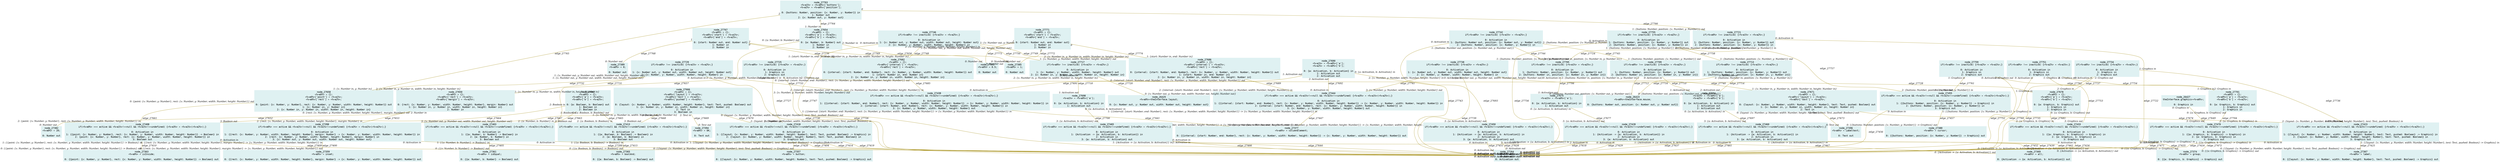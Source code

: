 digraph g{node_26423 [shape="box", style="filled", color="#dff1f2", fontname="Courier", label="node_26423
<%=a0%>=theInterface.mouse;

0: {buttons: Number out, position: {x: Number out, y: Number out}}" ]
node_26425 [shape="box", style="filled", color="#dff1f2", fontname="Courier", label="node_26425
<%=a0%>=theInterface.layout;

0: {x: Number out, y: Number out, width: Number out, height: Number out}" ]
node_26427 [shape="box", style="filled", color="#dff1f2", fontname="Courier", label="node_26427
theInterface.graphics=<%=a0%>;

0: Graphics in" ]
node_27264 [shape="box", style="filled", color="#dff1f2", fontname="Courier", label="node_27264
<%=a0%> = active;

0: Activation out" ]
node_27357 [shape="box", style="filled", color="#dff1f2", fontname="Courier", label="node_27357
<%=a0%> = button;

0: {{layout: {x: Number, y: Number, width: Number, height: Number}, text: Text, pushed: Boolean} -> Graphics} out" ]
node_27359 [shape="box", style="filled", color="#dff1f2", fontname="Courier", label="node_27359
<%=a0%> = inset;

0: {{rect: {x: Number, y: Number, width: Number, height: Number}, margin: Number} -> {x: Number, y: Number, width: Number, height: Number}} out" ]
node_27361 [shape="box", style="filled", color="#dff1f2", fontname="Courier", label="node_27361
<%=a0%> = isEqual;

0: {{a: Number, b: Number} -> Boolean} out" ]
node_27363 [shape="box", style="filled", color="#dff1f2", fontname="Courier", label="node_27363
<%=a0%> = isInside;

0: {{point: {x: Number, y: Number}, rect: {x: Number, y: Number, width: Number, height: Number}} -> Boolean} out" ]
node_27365 [shape="box", style="filled", color="#dff1f2", fontname="Courier", label="node_27365
<%=a0%> = boolAnd;

0: {{a: Boolean, b: Boolean} -> Boolean} out" ]
node_27367 [shape="box", style="filled", color="#dff1f2", fontname="Courier", label="node_27367
<%=a0%> = label;

0: {{layout: {x: Number, y: Number, width: Number, height: Number}, text: Text, pushed: Boolean} -> Graphics} out" ]
node_27369 [shape="box", style="filled", color="#dff1f2", fontname="Courier", label="node_27369
<%=a0%> = all;

0: {Activation -> {a: Activation, b: Activation}} out" ]
node_27374 [shape="box", style="filled", color="#dff1f2", fontname="Courier", label="node_27374
<%=a0%> = group;

0: {{a: Graphics, b: Graphics} -> Graphics} out" ]
node_27377 [shape="box", style="filled", color="#dff1f2", fontname="Courier", label="node_27377
<%=a0%> = columnElement;

0: {{interval: {start: Number, end: Number}, rect: {x: Number, y: Number, width: Number, height: Number}} -> {x: Number, y: Number, width: Number, height: Number}} out" ]
node_27380 [shape="box", style="filled", color="#dff1f2", fontname="Courier", label="node_27380
<%=a0%> = cursor;

0: {{buttons: Number, position: {x: Number, y: Number}} -> Graphics} out" ]
node_27382 [shape="box", style="filled", color="#dff1f2", fontname="Courier", label="node_27382
<%=a0%> = 20;

0: Number out" ]
node_27385 [shape="box", style="filled", color="#dff1f2", fontname="Courier", label="node_27385
<%=a0%> = 1;

0: Number out" ]
node_27389 [shape="box", style="filled", color="#dff1f2", fontname="Courier", label="node_27389
<%=a0%> = 0;

0: Number out" ]
node_27391 [shape="box", style="filled", color="#dff1f2", fontname="Courier", label="node_27391
<%=a0%> = 0.5;

0: Number out" ]
node_27394 [shape="box", style="filled", color="#dff1f2", fontname="Courier", label="node_27394
<%=a0%> = OK;

0: Text out" ]
node_27396 [shape="box", style="filled", color="#dff1f2", fontname="Courier", label="node_27396
<%=a0%> = Labeltext;

0: Text out" ]
node_27398 [shape="box", style="filled", color="#dff1f2", fontname="Courier", label="node_27398
if(<%=a0%> === active && <%=a1%>!==null && <%=a1%>!==undefined) {<%=a3%> = <%=a1%>(<%=a2%>);}

0: Activation in
1: {{rect: {x: Number, y: Number, width: Number, height: Number}, margin: Number} -> {x: Number, y: Number, width: Number, height: Number}} in
2: {rect: {x: Number, y: Number, width: Number, height: Number}, margin: Number} in
3: {x: Number out, y: Number out, width: Number out, height: Number out}" ]
node_27403 [shape="box", style="filled", color="#dff1f2", fontname="Courier", label="node_27403
if(<%=a0%> === active && <%=a1%>!==null && <%=a1%>!==undefined) {<%=a3%> = <%=a1%>(<%=a2%>);}

0: Activation in
1: {{a: Number, b: Number} -> Boolean} in
2: {a: Number, b: Number} in
3: Boolean out" ]
node_27408 [shape="box", style="filled", color="#dff1f2", fontname="Courier", label="node_27408
if(<%=a0%> === active && <%=a1%>!==null && <%=a1%>!==undefined) {<%=a3%> = <%=a1%>(<%=a2%>);}

0: Activation in
1: {{point: {x: Number, y: Number}, rect: {x: Number, y: Number, width: Number, height: Number}} -> Boolean} in
2: {point: {x: Number, y: Number}, rect: {x: Number, y: Number, width: Number, height: Number}} in
3: Boolean out" ]
node_27413 [shape="box", style="filled", color="#dff1f2", fontname="Courier", label="node_27413
if(<%=a0%> === active && <%=a1%>!==null && <%=a1%>!==undefined) {<%=a3%> = <%=a1%>(<%=a2%>);}

0: Activation in
1: {{a: Boolean, b: Boolean} -> Boolean} in
2: {a: Boolean, b: Boolean} in
3: Boolean out" ]
node_27418 [shape="box", style="filled", color="#dff1f2", fontname="Courier", label="node_27418
if(<%=a0%> === active && <%=a1%>!==null && <%=a1%>!==undefined) {<%=a3%> = <%=a1%>(<%=a2%>);}

0: Activation in
1: {{layout: {x: Number, y: Number, width: Number, height: Number}, text: Text, pushed: Boolean} -> Graphics} in
2: {layout: {x: Number, y: Number, width: Number, height: Number}, text: Text, pushed: Boolean} in
3: Graphics out" ]
node_27423 [shape="box", style="filled", color="#dff1f2", fontname="Courier", label="node_27423
if(<%=a0%> === active && <%=a1%>!==null && <%=a1%>!==undefined) {<%=a3%> = <%=a1%>(<%=a2%>);}

0: Activation in
1: {{layout: {x: Number, y: Number, width: Number, height: Number}, text: Text, pushed: Boolean} -> Graphics} in
2: {layout: {x: Number, y: Number, width: Number, height: Number}, text: Text, pushed: Boolean} in
3: Graphics out" ]
node_27428 [shape="box", style="filled", color="#dff1f2", fontname="Courier", label="node_27428
if(<%=a0%> === active && <%=a1%>!==null && <%=a1%>!==undefined) {<%=a3%> = <%=a1%>(<%=a2%>);}

0: Activation in
1: {Activation -> {a: Activation, b: Activation}} in
2: Activation in
3: {a: Activation, b: Activation} out" ]
node_27433 [shape="box", style="filled", color="#dff1f2", fontname="Courier", label="node_27433
if(<%=a0%> === active && <%=a1%>!==null && <%=a1%>!==undefined) {<%=a3%> = <%=a1%>(<%=a2%>);}

0: Activation in
1: {{a: Graphics, b: Graphics} -> Graphics} in
2: {a: Graphics, b: Graphics} in
3: Graphics out" ]
node_27438 [shape="box", style="filled", color="#dff1f2", fontname="Courier", label="node_27438
if(<%=a0%> === active && <%=a1%>!==null && <%=a1%>!==undefined) {<%=a3%> = <%=a1%>(<%=a2%>);}

0: Activation in
1: {{interval: {start: Number, end: Number}, rect: {x: Number, y: Number, width: Number, height: Number}} -> {x: Number, y: Number, width: Number, height: Number}} in
2: {interval: {start: Number, end: Number}, rect: {x: Number, y: Number, width: Number, height: Number}} in
3: {x: Number, y: Number, width: Number, height: Number} out" ]
node_27444 [shape="box", style="filled", color="#dff1f2", fontname="Courier", label="node_27444
if(<%=a0%> === active && <%=a1%>!==null && <%=a1%>!==undefined) {<%=a3%> = <%=a1%>(<%=a2%>);}

0: Activation in
1: {{interval: {start: Number, end: Number}, rect: {x: Number, y: Number, width: Number, height: Number}} -> {x: Number, y: Number, width: Number, height: Number}} in
2: {interval: {start: Number, end: Number}, rect: {x: Number, y: Number, width: Number, height: Number}} in
3: {x: Number, y: Number, width: Number, height: Number} out" ]
node_27450 [shape="box", style="filled", color="#dff1f2", fontname="Courier", label="node_27450
if(<%=a0%> === active && <%=a1%>!==null && <%=a1%>!==undefined) {<%=a3%> = <%=a1%>(<%=a2%>);}

0: Activation in
1: {Activation -> {a: Activation, b: Activation}} in
2: Activation in
3: {a: Activation, b: Activation} out" ]
node_27455 [shape="box", style="filled", color="#dff1f2", fontname="Courier", label="node_27455
if(<%=a0%> === active && <%=a1%>!==null && <%=a1%>!==undefined) {<%=a3%> = <%=a1%>(<%=a2%>);}

0: Activation in
1: {{buttons: Number, position: {x: Number, y: Number}} -> Graphics} in
2: {buttons: Number, position: {x: Number, y: Number}} in
3: Graphics out" ]
node_27460 [shape="box", style="filled", color="#dff1f2", fontname="Courier", label="node_27460
if(<%=a0%> === active && <%=a1%>!==null && <%=a1%>!==undefined) {<%=a3%> = <%=a1%>(<%=a2%>);}

0: Activation in
1: {Activation -> {a: Activation, b: Activation}} in
2: Activation in
3: {a: Activation, b: Activation} out" ]
node_27465 [shape="box", style="filled", color="#dff1f2", fontname="Courier", label="node_27465
if(<%=a0%> === active && <%=a1%>!==null && <%=a1%>!==undefined) {<%=a3%> = <%=a1%>(<%=a2%>);}

0: Activation in
1: {Activation -> {a: Activation, b: Activation}} in
2: Activation in
3: {a: Activation, b: Activation} out" ]
node_27470 [shape="box", style="filled", color="#dff1f2", fontname="Courier", label="node_27470
if(<%=a0%> === active && <%=a1%>!==null && <%=a1%>!==undefined) {<%=a3%> = <%=a1%>(<%=a2%>);}

0: Activation in
1: {{a: Graphics, b: Graphics} -> Graphics} in
2: {a: Graphics, b: Graphics} in
3: Graphics out" ]
node_27650 [shape="box", style="filled", color="#dff1f2", fontname="Courier", label="node_27650
<%=a0%> = {};
<%=a0%>['rect'] = <%=a1%>;
<%=a0%>['margin'] = <%=a2%>;

0: {rect: {x: Number, y: Number, width: Number, height: Number}, margin: Number} out
1: {x: Number in, y: Number in, width: Number in, height: Number in}
2: Number in" ]
node_27654 [shape="box", style="filled", color="#dff1f2", fontname="Courier", label="node_27654
<%=a0%> = {};
<%=a0%>['a'] = <%=a1%>;
<%=a0%>['b'] = <%=a2%>;

0: {a: Number, b: Number} out
1: Number in
2: Number in" ]
node_27658 [shape="box", style="filled", color="#dff1f2", fontname="Courier", label="node_27658
<%=a0%> = {};
<%=a0%>['point'] = <%=a1%>;
<%=a0%>['rect'] = <%=a2%>;

0: {point: {x: Number, y: Number}, rect: {x: Number, y: Number, width: Number, height: Number}} out
1: {x: Number in, y: Number in}
2: {x: Number in, y: Number in, width: Number in, height: Number in}" ]
node_27662 [shape="box", style="filled", color="#dff1f2", fontname="Courier", label="node_27662
<%=a0%> = {};
<%=a0%>['a'] = <%=a1%>;
<%=a0%>['b'] = <%=a2%>;

0: {a: Boolean, b: Boolean} out
1: Boolean in
2: Boolean in" ]
node_27666 [shape="box", style="filled", color="#dff1f2", fontname="Courier", label="node_27666
<%=a0%> = {};
<%=a0%>['layout'] = <%=a1%>;
<%=a0%>['text'] = <%=a2%>;
<%=a0%>['pushed'] = <%=a3%>;

0: {layout: {x: Number, y: Number, width: Number, height: Number}, text: Text, pushed: Boolean} out
1: {x: Number in, y: Number in, width: Number in, height: Number in}
2: Text in
3: Boolean in" ]
node_27671 [shape="box", style="filled", color="#dff1f2", fontname="Courier", label="node_27671
<%=a0%> = {};
<%=a0%>['layout'] = <%=a1%>;
<%=a0%>['text'] = <%=a2%>;

0: {layout: {x: Number, y: Number, width: Number, height: Number}, text: Text, pushed: Boolean} out
1: {x: Number in, y: Number in, width: Number in, height: Number in}
2: Text in" ]
node_27675 [shape="box", style="filled", color="#dff1f2", fontname="Courier", label="node_27675
<%=a1%> = <%=a0%>['a'];

0: {a: Activation, b: Activation} in
1: Activation out" ]
node_27678 [shape="box", style="filled", color="#dff1f2", fontname="Courier", label="node_27678
<%=a0%> = {};
<%=a0%>['a'] = <%=a1%>;
<%=a0%>['b'] = <%=a2%>;

0: {a: Graphics, b: Graphics} out
1: Graphics in
2: Graphics in" ]
node_27682 [shape="box", style="filled", color="#dff1f2", fontname="Courier", label="node_27682
<%=a0%> = {};
<%=a0%>['interval'] = <%=a1%>;
<%=a0%>['rect'] = <%=a2%>;

0: {interval: {start: Number, end: Number}, rect: {x: Number, y: Number, width: Number, height: Number}} out
1: {start: Number in, end: Number in}
2: {x: Number in, y: Number in, width: Number in, height: Number in}" ]
node_27686 [shape="box", style="filled", color="#dff1f2", fontname="Courier", label="node_27686
<%=a0%> = {};
<%=a0%>['interval'] = <%=a1%>;
<%=a0%>['rect'] = <%=a2%>;

0: {interval: {start: Number, end: Number}, rect: {x: Number, y: Number, width: Number, height: Number}} out
1: {start: Number in, end: Number in}
2: {x: Number in, y: Number in, width: Number in, height: Number in}" ]
node_27690 [shape="box", style="filled", color="#dff1f2", fontname="Courier", label="node_27690
<%=a1%> = <%=a0%>['a'];
<%=a2%> = <%=a0%>['b'];

0: {a: Activation, b: Activation} in
1: Activation out
2: Activation out" ]
node_27694 [shape="box", style="filled", color="#dff1f2", fontname="Courier", label="node_27694
<%=a1%> = <%=a0%>['a'];
<%=a2%> = <%=a0%>['b'];

0: {a: Activation, b: Activation} in
1: Activation out
2: Activation out" ]
node_27698 [shape="box", style="filled", color="#dff1f2", fontname="Courier", label="node_27698
<%=a1%> = <%=a0%>['a'];

0: {a: Activation, b: Activation} in
1: Activation out" ]
node_27701 [shape="box", style="filled", color="#dff1f2", fontname="Courier", label="node_27701
<%=a0%> = {};
<%=a0%>['a'] = <%=a1%>;
<%=a0%>['b'] = <%=a2%>;

0: {a: Graphics, b: Graphics} out
1: Graphics in
2: Graphics in" ]
node_27705 [shape="box", style="filled", color="#dff1f2", fontname="Courier", label="node_27705
if(<%=a0%> !== inactive) {<%=a1%> = <%=a2%>;}

0: Activation in
1: {buttons: Number, position: {x: Number, y: Number}} out
2: {buttons: Number in, position: {x: Number in, y: Number in}}" ]
node_27709 [shape="box", style="filled", color="#dff1f2", fontname="Courier", label="node_27709
if(<%=a0%> !== inactive) {<%=a1%> = <%=a2%>;}

0: Activation in
1: {buttons: Number, position: {x: Number, y: Number}} out
2: {buttons: Number in, position: {x: Number in, y: Number in}}" ]
node_27713 [shape="box", style="filled", color="#dff1f2", fontname="Courier", label="node_27713
if(<%=a0%> !== inactive) {<%=a1%> = <%=a2%>;}

0: Activation in
1: {buttons: Number, position: {x: Number, y: Number}} out
2: {buttons: Number in, position: {x: Number in, y: Number in}}" ]
node_27717 [shape="box", style="filled", color="#dff1f2", fontname="Courier", label="node_27717
if(<%=a0%> !== inactive) {<%=a1%> = <%=a2%>;}

0: Activation in
1: {x: Number, y: Number, width: Number, height: Number} out
2: {x: Number in, y: Number in, width: Number in, height: Number in}" ]
node_27721 [shape="box", style="filled", color="#dff1f2", fontname="Courier", label="node_27721
if(<%=a0%> !== inactive) {<%=a1%> = <%=a2%>;}

0: Activation in
1: {buttons: Number, position: {x: Number, y: Number}} out
2: {buttons: Number, position: {x: Number, y: Number}} in" ]
node_27725 [shape="box", style="filled", color="#dff1f2", fontname="Courier", label="node_27725
if(<%=a0%> !== inactive) {<%=a2%> = <%=a1%>;}

0: Activation in
1: Graphics in
2: Graphics out" ]
node_27729 [shape="box", style="filled", color="#dff1f2", fontname="Courier", label="node_27729
if(<%=a0%> !== inactive) {<%=a1%> = <%=a2%>;}

0: Activation in
1: {x: Number out, y: Number out, width: Number out, height: Number out}
2: {x: Number, y: Number, width: Number, height: Number} in" ]
node_27734 [shape="box", style="filled", color="#dff1f2", fontname="Courier", label="node_27734
if(<%=a0%> !== inactive) {<%=a2%> = <%=a1%>;}

0: Activation in
1: Graphics in
2: Graphics out" ]
node_27738 [shape="box", style="filled", color="#dff1f2", fontname="Courier", label="node_27738
if(<%=a0%> !== inactive) {<%=a1%> = <%=a2%>;}

0: Activation in
1: {x: Number out, y: Number out, width: Number out, height: Number out}
2: {x: Number, y: Number, width: Number, height: Number} in" ]
node_27742 [shape="box", style="filled", color="#dff1f2", fontname="Courier", label="node_27742
if(<%=a0%> !== inactive) {<%=a1%> = <%=a2%>;}

0: Activation in
1: {buttons: Number out, position: {x: Number out, y: Number out}}
2: {buttons: Number, position: {x: Number, y: Number}} in" ]
node_27746 [shape="box", style="filled", color="#dff1f2", fontname="Courier", label="node_27746
if(<%=a0%> !== inactive) {<%=a1%> = <%=a2%>;}

0: Activation in
1: {x: Number out, y: Number out, width: Number out, height: Number out}
2: {x: Number, y: Number, width: Number, height: Number} in" ]
node_27751 [shape="box", style="filled", color="#dff1f2", fontname="Courier", label="node_27751
if(<%=a0%> !== inactive) {<%=a2%> = <%=a1%>;}

0: Activation in
1: Graphics in
2: Graphics out" ]
node_27755 [shape="box", style="filled", color="#dff1f2", fontname="Courier", label="node_27755
if(<%=a0%> !== inactive) {<%=a1%> = <%=a2%>;}

0: Activation in
1: {buttons: Number, position: {x: Number, y: Number}} out
2: {buttons: Number, position: {x: Number, y: Number}} in" ]
node_27759 [shape="box", style="filled", color="#dff1f2", fontname="Courier", label="node_27759
if(<%=a0%> !== inactive) {<%=a2%> = <%=a1%>;}

0: Activation in
1: Graphics in
2: Graphics out" ]
node_27763 [shape="box", style="filled", color="#dff1f2", fontname="Courier", label="node_27763
<%=a1%> = <%=a0%>['buttons'];
<%=a2%> = <%=a0%>['position'];

0: {buttons: Number, position: {x: Number, y: Number}} in
1: Number out
2: {x: Number out, y: Number out}" ]
node_27767 [shape="box", style="filled", color="#dff1f2", fontname="Courier", label="node_27767
<%=a0%> = {};
<%=a0%>['start'] = <%=a1%>;
<%=a0%>['end'] = <%=a2%>;

0: {start: Number out, end: Number out}
1: Number in
2: Number in" ]
node_27771 [shape="box", style="filled", color="#dff1f2", fontname="Courier", label="node_27771
<%=a0%> = {};
<%=a0%>['start'] = <%=a1%>;
<%=a0%>['end'] = <%=a2%>;

0: {start: Number out, end: Number out}
1: Number in
2: Number in" ]
node_27398 -> node_27264 [dir=none, arrowHead=none, fontname="Times-Italic", arrowsize=1, color="#9d8400", label="edge_27399",  headlabel="0: Activation out", taillabel="0: Activation in" ]
node_27398 -> node_27359 [dir=none, arrowHead=none, fontname="Times-Italic", arrowsize=1, color="#9d8400", label="edge_27400",  headlabel="0: {{rect: {x: Number, y: Number, width: Number, height: Number}, margin: Number} -> {x: Number, y: Number, width: Number, height: Number}} out", taillabel="1: {{rect: {x: Number, y: Number, width: Number, height: Number}, margin: Number} -> {x: Number, y: Number, width: Number, height: Number}} in" ]
node_27403 -> node_27264 [dir=none, arrowHead=none, fontname="Times-Italic", arrowsize=1, color="#9d8400", label="edge_27404",  headlabel="0: Activation out", taillabel="0: Activation in" ]
node_27403 -> node_27361 [dir=none, arrowHead=none, fontname="Times-Italic", arrowsize=1, color="#9d8400", label="edge_27405",  headlabel="0: {{a: Number, b: Number} -> Boolean} out", taillabel="1: {{a: Number, b: Number} -> Boolean} in" ]
node_27408 -> node_27264 [dir=none, arrowHead=none, fontname="Times-Italic", arrowsize=1, color="#9d8400", label="edge_27409",  headlabel="0: Activation out", taillabel="0: Activation in" ]
node_27408 -> node_27363 [dir=none, arrowHead=none, fontname="Times-Italic", arrowsize=1, color="#9d8400", label="edge_27410",  headlabel="0: {{point: {x: Number, y: Number}, rect: {x: Number, y: Number, width: Number, height: Number}} -> Boolean} out", taillabel="1: {{point: {x: Number, y: Number}, rect: {x: Number, y: Number, width: Number, height: Number}} -> Boolean} in" ]
node_27413 -> node_27264 [dir=none, arrowHead=none, fontname="Times-Italic", arrowsize=1, color="#9d8400", label="edge_27414",  headlabel="0: Activation out", taillabel="0: Activation in" ]
node_27413 -> node_27365 [dir=none, arrowHead=none, fontname="Times-Italic", arrowsize=1, color="#9d8400", label="edge_27415",  headlabel="0: {{a: Boolean, b: Boolean} -> Boolean} out", taillabel="1: {{a: Boolean, b: Boolean} -> Boolean} in" ]
node_27418 -> node_27264 [dir=none, arrowHead=none, fontname="Times-Italic", arrowsize=1, color="#9d8400", label="edge_27419",  headlabel="0: Activation out", taillabel="0: Activation in" ]
node_27418 -> node_27357 [dir=none, arrowHead=none, fontname="Times-Italic", arrowsize=1, color="#9d8400", label="edge_27420",  headlabel="0: {{layout: {x: Number, y: Number, width: Number, height: Number}, text: Text, pushed: Boolean} -> Graphics} out", taillabel="1: {{layout: {x: Number, y: Number, width: Number, height: Number}, text: Text, pushed: Boolean} -> Graphics} in" ]
node_27423 -> node_27264 [dir=none, arrowHead=none, fontname="Times-Italic", arrowsize=1, color="#9d8400", label="edge_27424",  headlabel="0: Activation out", taillabel="0: Activation in" ]
node_27423 -> node_27367 [dir=none, arrowHead=none, fontname="Times-Italic", arrowsize=1, color="#9d8400", label="edge_27425",  headlabel="0: {{layout: {x: Number, y: Number, width: Number, height: Number}, text: Text, pushed: Boolean} -> Graphics} out", taillabel="1: {{layout: {x: Number, y: Number, width: Number, height: Number}, text: Text, pushed: Boolean} -> Graphics} in" ]
node_27428 -> node_27264 [dir=none, arrowHead=none, fontname="Times-Italic", arrowsize=1, color="#9d8400", label="edge_27429",  headlabel="0: Activation out", taillabel="0: Activation in" ]
node_27428 -> node_27369 [dir=none, arrowHead=none, fontname="Times-Italic", arrowsize=1, color="#9d8400", label="edge_27430",  headlabel="0: {Activation -> {a: Activation, b: Activation}} out", taillabel="1: {Activation -> {a: Activation, b: Activation}} in" ]
node_27433 -> node_27264 [dir=none, arrowHead=none, fontname="Times-Italic", arrowsize=1, color="#9d8400", label="edge_27434",  headlabel="0: Activation out", taillabel="0: Activation in" ]
node_27433 -> node_27374 [dir=none, arrowHead=none, fontname="Times-Italic", arrowsize=1, color="#9d8400", label="edge_27435",  headlabel="0: {{a: Graphics, b: Graphics} -> Graphics} out", taillabel="1: {{a: Graphics, b: Graphics} -> Graphics} in" ]
node_27438 -> node_27377 [dir=none, arrowHead=none, fontname="Times-Italic", arrowsize=1, color="#9d8400", label="edge_27441",  headlabel="0: {{interval: {start: Number, end: Number}, rect: {x: Number, y: Number, width: Number, height: Number}} -> {x: Number, y: Number, width: Number, height: Number}} out", taillabel="1: {{interval: {start: Number, end: Number}, rect: {x: Number, y: Number, width: Number, height: Number}} -> {x: Number, y: Number, width: Number, height: Number}} in" ]
node_27444 -> node_27377 [dir=none, arrowHead=none, fontname="Times-Italic", arrowsize=1, color="#9d8400", label="edge_27447",  headlabel="0: {{interval: {start: Number, end: Number}, rect: {x: Number, y: Number, width: Number, height: Number}} -> {x: Number, y: Number, width: Number, height: Number}} out", taillabel="1: {{interval: {start: Number, end: Number}, rect: {x: Number, y: Number, width: Number, height: Number}} -> {x: Number, y: Number, width: Number, height: Number}} in" ]
node_27450 -> node_27264 [dir=none, arrowHead=none, fontname="Times-Italic", arrowsize=1, color="#9d8400", label="edge_27451",  headlabel="0: Activation out", taillabel="0: Activation in" ]
node_27450 -> node_27369 [dir=none, arrowHead=none, fontname="Times-Italic", arrowsize=1, color="#9d8400", label="edge_27452",  headlabel="0: {Activation -> {a: Activation, b: Activation}} out", taillabel="1: {Activation -> {a: Activation, b: Activation}} in" ]
node_27455 -> node_27264 [dir=none, arrowHead=none, fontname="Times-Italic", arrowsize=1, color="#9d8400", label="edge_27456",  headlabel="0: Activation out", taillabel="0: Activation in" ]
node_27455 -> node_27380 [dir=none, arrowHead=none, fontname="Times-Italic", arrowsize=1, color="#9d8400", label="edge_27457",  headlabel="0: {{buttons: Number, position: {x: Number, y: Number}} -> Graphics} out", taillabel="1: {{buttons: Number, position: {x: Number, y: Number}} -> Graphics} in" ]
node_27460 -> node_27264 [dir=none, arrowHead=none, fontname="Times-Italic", arrowsize=1, color="#9d8400", label="edge_27461",  headlabel="0: Activation out", taillabel="0: Activation in" ]
node_27460 -> node_27369 [dir=none, arrowHead=none, fontname="Times-Italic", arrowsize=1, color="#9d8400", label="edge_27462",  headlabel="0: {Activation -> {a: Activation, b: Activation}} out", taillabel="1: {Activation -> {a: Activation, b: Activation}} in" ]
node_27465 -> node_27264 [dir=none, arrowHead=none, fontname="Times-Italic", arrowsize=1, color="#9d8400", label="edge_27466",  headlabel="0: Activation out", taillabel="0: Activation in" ]
node_27465 -> node_27369 [dir=none, arrowHead=none, fontname="Times-Italic", arrowsize=1, color="#9d8400", label="edge_27467",  headlabel="0: {Activation -> {a: Activation, b: Activation}} out", taillabel="1: {Activation -> {a: Activation, b: Activation}} in" ]
node_27470 -> node_27264 [dir=none, arrowHead=none, fontname="Times-Italic", arrowsize=1, color="#9d8400", label="edge_27471",  headlabel="0: Activation out", taillabel="0: Activation in" ]
node_27470 -> node_27374 [dir=none, arrowHead=none, fontname="Times-Italic", arrowsize=1, color="#9d8400", label="edge_27472",  headlabel="0: {{a: Graphics, b: Graphics} -> Graphics} out", taillabel="1: {{a: Graphics, b: Graphics} -> Graphics} in" ]
node_27428 -> node_27264 [dir=none, arrowHead=none, fontname="Times-Italic", arrowsize=1, color="#9d8400", label="edge_27618",  headlabel="0: Activation out", taillabel="2: Activation in" ]
node_27450 -> node_27264 [dir=none, arrowHead=none, fontname="Times-Italic", arrowsize=1, color="#9d8400", label="edge_27628",  headlabel="0: Activation out", taillabel="2: Activation in" ]
node_27460 -> node_27264 [dir=none, arrowHead=none, fontname="Times-Italic", arrowsize=1, color="#9d8400", label="edge_27637",  headlabel="0: Activation out", taillabel="2: Activation in" ]
node_27465 -> node_27264 [dir=none, arrowHead=none, fontname="Times-Italic", arrowsize=1, color="#9d8400", label="edge_27644",  headlabel="0: Activation out", taillabel="2: Activation in" ]
node_26427 -> node_27470 [dir=none, arrowHead=none, fontname="Times-Italic", arrowsize=1, color="#9d8400", label="edge_27649",  headlabel="3: Graphics out", taillabel="0: Graphics in" ]
node_27650 -> node_27382 [dir=none, arrowHead=none, fontname="Times-Italic", arrowsize=1, color="#9d8400", label="edge_27652",  headlabel="0: Number out", taillabel="2: Number in" ]
node_27650 -> node_27398 [dir=none, arrowHead=none, fontname="Times-Italic", arrowsize=1, color="#9d8400", label="edge_27653",  headlabel="2: {rect: {x: Number, y: Number, width: Number, height: Number}, margin: Number} in", taillabel="0: {rect: {x: Number, y: Number, width: Number, height: Number}, margin: Number} out" ]
node_27654 -> node_27385 [dir=none, arrowHead=none, fontname="Times-Italic", arrowsize=1, color="#9d8400", label="edge_27656",  headlabel="0: Number out", taillabel="2: Number in" ]
node_27654 -> node_27403 [dir=none, arrowHead=none, fontname="Times-Italic", arrowsize=1, color="#9d8400", label="edge_27657",  headlabel="2: {a: Number, b: Number} in", taillabel="0: {a: Number, b: Number} out" ]
node_27658 -> node_27408 [dir=none, arrowHead=none, fontname="Times-Italic", arrowsize=1, color="#9d8400", label="edge_27661",  headlabel="2: {point: {x: Number, y: Number}, rect: {x: Number, y: Number, width: Number, height: Number}} in", taillabel="0: {point: {x: Number, y: Number}, rect: {x: Number, y: Number, width: Number, height: Number}} out" ]
node_27662 -> node_27403 [dir=none, arrowHead=none, fontname="Times-Italic", arrowsize=1, color="#9d8400", label="edge_27663",  headlabel="3: Boolean out", taillabel="1: Boolean in" ]
node_27662 -> node_27408 [dir=none, arrowHead=none, fontname="Times-Italic", arrowsize=1, color="#9d8400", label="edge_27664",  headlabel="3: Boolean out", taillabel="2: Boolean in" ]
node_27662 -> node_27413 [dir=none, arrowHead=none, fontname="Times-Italic", arrowsize=1, color="#9d8400", label="edge_27665",  headlabel="2: {a: Boolean, b: Boolean} in", taillabel="0: {a: Boolean, b: Boolean} out" ]
node_27666 -> node_27398 [dir=none, arrowHead=none, fontname="Times-Italic", arrowsize=1, color="#9d8400", label="edge_27667",  headlabel="3: {x: Number out, y: Number out, width: Number out, height: Number out}", taillabel="1: {x: Number in, y: Number in, width: Number in, height: Number in}" ]
node_27666 -> node_27413 [dir=none, arrowHead=none, fontname="Times-Italic", arrowsize=1, color="#9d8400", label="edge_27668",  headlabel="3: Boolean out", taillabel="3: Boolean in" ]
node_27666 -> node_27394 [dir=none, arrowHead=none, fontname="Times-Italic", arrowsize=1, color="#9d8400", label="edge_27669",  headlabel="0: Text out", taillabel="2: Text in" ]
node_27666 -> node_27418 [dir=none, arrowHead=none, fontname="Times-Italic", arrowsize=1, color="#9d8400", label="edge_27670",  headlabel="2: {layout: {x: Number, y: Number, width: Number, height: Number}, text: Text, pushed: Boolean} in", taillabel="0: {layout: {x: Number, y: Number, width: Number, height: Number}, text: Text, pushed: Boolean} out" ]
node_27671 -> node_27396 [dir=none, arrowHead=none, fontname="Times-Italic", arrowsize=1, color="#9d8400", label="edge_27673",  headlabel="0: Text out", taillabel="2: Text in" ]
node_27671 -> node_27423 [dir=none, arrowHead=none, fontname="Times-Italic", arrowsize=1, color="#9d8400", label="edge_27674",  headlabel="2: {layout: {x: Number, y: Number, width: Number, height: Number}, text: Text, pushed: Boolean} in", taillabel="0: {layout: {x: Number, y: Number, width: Number, height: Number}, text: Text, pushed: Boolean} out" ]
node_27675 -> node_27428 [dir=none, arrowHead=none, fontname="Times-Italic", arrowsize=1, color="#9d8400", label="edge_27677",  headlabel="3: {a: Activation, b: Activation} out", taillabel="0: {a: Activation, b: Activation} in" ]
node_27678 -> node_27433 [dir=none, arrowHead=none, fontname="Times-Italic", arrowsize=1, color="#9d8400", label="edge_27681",  headlabel="2: {a: Graphics, b: Graphics} in", taillabel="0: {a: Graphics, b: Graphics} out" ]
node_27682 -> node_27438 [dir=none, arrowHead=none, fontname="Times-Italic", arrowsize=1, color="#9d8400", label="edge_27685",  headlabel="2: {interval: {start: Number, end: Number}, rect: {x: Number, y: Number, width: Number, height: Number}} in", taillabel="0: {interval: {start: Number, end: Number}, rect: {x: Number, y: Number, width: Number, height: Number}} out" ]
node_27686 -> node_27444 [dir=none, arrowHead=none, fontname="Times-Italic", arrowsize=1, color="#9d8400", label="edge_27689",  headlabel="2: {interval: {start: Number, end: Number}, rect: {x: Number, y: Number, width: Number, height: Number}} in", taillabel="0: {interval: {start: Number, end: Number}, rect: {x: Number, y: Number, width: Number, height: Number}} out" ]
node_27690 -> node_27438 [dir=none, arrowHead=none, fontname="Times-Italic", arrowsize=1, color="#9d8400", label="edge_27691",  headlabel="0: Activation in", taillabel="1: Activation out" ]
node_27690 -> node_27444 [dir=none, arrowHead=none, fontname="Times-Italic", arrowsize=1, color="#9d8400", label="edge_27692",  headlabel="0: Activation in", taillabel="2: Activation out" ]
node_27690 -> node_27450 [dir=none, arrowHead=none, fontname="Times-Italic", arrowsize=1, color="#9d8400", label="edge_27693",  headlabel="3: {a: Activation, b: Activation} out", taillabel="0: {a: Activation, b: Activation} in" ]
node_27694 -> node_27460 [dir=none, arrowHead=none, fontname="Times-Italic", arrowsize=1, color="#9d8400", label="edge_27697",  headlabel="3: {a: Activation, b: Activation} out", taillabel="0: {a: Activation, b: Activation} in" ]
node_27698 -> node_27465 [dir=none, arrowHead=none, fontname="Times-Italic", arrowsize=1, color="#9d8400", label="edge_27700",  headlabel="3: {a: Activation, b: Activation} out", taillabel="0: {a: Activation, b: Activation} in" ]
node_27701 -> node_27470 [dir=none, arrowHead=none, fontname="Times-Italic", arrowsize=1, color="#9d8400", label="edge_27704",  headlabel="2: {a: Graphics, b: Graphics} in", taillabel="0: {a: Graphics, b: Graphics} out" ]
node_27705 -> node_27675 [dir=none, arrowHead=none, fontname="Times-Italic", arrowsize=1, color="#9d8400", label="edge_27706",  headlabel="1: Activation out", taillabel="0: Activation in" ]
node_27709 -> node_27694 [dir=none, arrowHead=none, fontname="Times-Italic", arrowsize=1, color="#9d8400", label="edge_27710",  headlabel="1: Activation out", taillabel="0: Activation in" ]
node_27709 -> node_26423 [dir=none, arrowHead=none, fontname="Times-Italic", arrowsize=1, color="#9d8400", label="edge_27712",  headlabel="0: {buttons: Number out, position: {x: Number out, y: Number out}}", taillabel="2: {buttons: Number in, position: {x: Number in, y: Number in}}" ]
node_27713 -> node_27694 [dir=none, arrowHead=none, fontname="Times-Italic", arrowsize=1, color="#9d8400", label="edge_27714",  headlabel="2: Activation out", taillabel="0: Activation in" ]
node_27713 -> node_26423 [dir=none, arrowHead=none, fontname="Times-Italic", arrowsize=1, color="#9d8400", label="edge_27716",  headlabel="0: {buttons: Number out, position: {x: Number out, y: Number out}}", taillabel="2: {buttons: Number in, position: {x: Number in, y: Number in}}" ]
node_27717 -> node_27698 [dir=none, arrowHead=none, fontname="Times-Italic", arrowsize=1, color="#9d8400", label="edge_27718",  headlabel="1: Activation out", taillabel="0: Activation in" ]
node_27717 -> node_26425 [dir=none, arrowHead=none, fontname="Times-Italic", arrowsize=1, color="#9d8400", label="edge_27720",  headlabel="0: {x: Number out, y: Number out, width: Number out, height: Number out}", taillabel="2: {x: Number in, y: Number in, width: Number in, height: Number in}" ]
node_27721 -> node_27264 [dir=none, arrowHead=none, fontname="Times-Italic", arrowsize=1, color="#9d8400", label="edge_27722",  headlabel="0: Activation out", taillabel="0: Activation in" ]
node_27721 -> node_27705 [dir=none, arrowHead=none, fontname="Times-Italic", arrowsize=1, color="#9d8400", label="edge_27724",  headlabel="1: {buttons: Number, position: {x: Number, y: Number}} out", taillabel="2: {buttons: Number, position: {x: Number, y: Number}} in" ]
node_27725 -> node_27264 [dir=none, arrowHead=none, fontname="Times-Italic", arrowsize=1, color="#9d8400", label="edge_27726",  headlabel="0: Activation out", taillabel="0: Activation in" ]
node_27725 -> node_27418 [dir=none, arrowHead=none, fontname="Times-Italic", arrowsize=1, color="#9d8400", label="edge_27727",  headlabel="3: Graphics out", taillabel="1: Graphics in" ]
node_27725 -> node_27678 [dir=none, arrowHead=none, fontname="Times-Italic", arrowsize=1, color="#9d8400", label="edge_27728",  headlabel="1: Graphics in", taillabel="2: Graphics out" ]
node_27729 -> node_27264 [dir=none, arrowHead=none, fontname="Times-Italic", arrowsize=1, color="#9d8400", label="edge_27730",  headlabel="0: Activation out", taillabel="0: Activation in" ]
node_27729 -> node_27650 [dir=none, arrowHead=none, fontname="Times-Italic", arrowsize=1, color="#9d8400", label="edge_27731",  headlabel="1: {x: Number in, y: Number in, width: Number in, height: Number in}", taillabel="1: {x: Number out, y: Number out, width: Number out, height: Number out}" ]
node_27729 -> node_27658 [dir=none, arrowHead=none, fontname="Times-Italic", arrowsize=1, color="#9d8400", label="edge_27732",  headlabel="2: {x: Number in, y: Number in, width: Number in, height: Number in}", taillabel="1: {x: Number out, y: Number out, width: Number out, height: Number out}" ]
node_27729 -> node_27438 [dir=none, arrowHead=none, fontname="Times-Italic", arrowsize=1, color="#9d8400", label="edge_27733",  headlabel="3: {x: Number, y: Number, width: Number, height: Number} out", taillabel="2: {x: Number, y: Number, width: Number, height: Number} in" ]
node_27734 -> node_27264 [dir=none, arrowHead=none, fontname="Times-Italic", arrowsize=1, color="#9d8400", label="edge_27735",  headlabel="0: Activation out", taillabel="0: Activation in" ]
node_27734 -> node_27423 [dir=none, arrowHead=none, fontname="Times-Italic", arrowsize=1, color="#9d8400", label="edge_27736",  headlabel="3: Graphics out", taillabel="1: Graphics in" ]
node_27734 -> node_27678 [dir=none, arrowHead=none, fontname="Times-Italic", arrowsize=1, color="#9d8400", label="edge_27737",  headlabel="2: Graphics in", taillabel="2: Graphics out" ]
node_27738 -> node_27264 [dir=none, arrowHead=none, fontname="Times-Italic", arrowsize=1, color="#9d8400", label="edge_27739",  headlabel="0: Activation out", taillabel="0: Activation in" ]
node_27738 -> node_27671 [dir=none, arrowHead=none, fontname="Times-Italic", arrowsize=1, color="#9d8400", label="edge_27740",  headlabel="1: {x: Number in, y: Number in, width: Number in, height: Number in}", taillabel="1: {x: Number out, y: Number out, width: Number out, height: Number out}" ]
node_27738 -> node_27444 [dir=none, arrowHead=none, fontname="Times-Italic", arrowsize=1, color="#9d8400", label="edge_27741",  headlabel="3: {x: Number, y: Number, width: Number, height: Number} out", taillabel="2: {x: Number, y: Number, width: Number, height: Number} in" ]
node_27742 -> node_27264 [dir=none, arrowHead=none, fontname="Times-Italic", arrowsize=1, color="#9d8400", label="edge_27743",  headlabel="0: Activation out", taillabel="0: Activation in" ]
node_27742 -> node_27705 [dir=none, arrowHead=none, fontname="Times-Italic", arrowsize=1, color="#9d8400", label="edge_27744",  headlabel="2: {buttons: Number in, position: {x: Number in, y: Number in}}", taillabel="1: {buttons: Number out, position: {x: Number out, y: Number out}}" ]
node_27742 -> node_27709 [dir=none, arrowHead=none, fontname="Times-Italic", arrowsize=1, color="#9d8400", label="edge_27745",  headlabel="1: {buttons: Number, position: {x: Number, y: Number}} out", taillabel="2: {buttons: Number, position: {x: Number, y: Number}} in" ]
node_27746 -> node_27264 [dir=none, arrowHead=none, fontname="Times-Italic", arrowsize=1, color="#9d8400", label="edge_27747",  headlabel="0: Activation out", taillabel="0: Activation in" ]
node_27746 -> node_27682 [dir=none, arrowHead=none, fontname="Times-Italic", arrowsize=1, color="#9d8400", label="edge_27748",  headlabel="2: {x: Number in, y: Number in, width: Number in, height: Number in}", taillabel="1: {x: Number out, y: Number out, width: Number out, height: Number out}" ]
node_27746 -> node_27686 [dir=none, arrowHead=none, fontname="Times-Italic", arrowsize=1, color="#9d8400", label="edge_27749",  headlabel="2: {x: Number in, y: Number in, width: Number in, height: Number in}", taillabel="1: {x: Number out, y: Number out, width: Number out, height: Number out}" ]
node_27746 -> node_27717 [dir=none, arrowHead=none, fontname="Times-Italic", arrowsize=1, color="#9d8400", label="edge_27750",  headlabel="1: {x: Number, y: Number, width: Number, height: Number} out", taillabel="2: {x: Number, y: Number, width: Number, height: Number} in" ]
node_27751 -> node_27264 [dir=none, arrowHead=none, fontname="Times-Italic", arrowsize=1, color="#9d8400", label="edge_27752",  headlabel="0: Activation out", taillabel="0: Activation in" ]
node_27751 -> node_27433 [dir=none, arrowHead=none, fontname="Times-Italic", arrowsize=1, color="#9d8400", label="edge_27753",  headlabel="3: Graphics out", taillabel="1: Graphics in" ]
node_27751 -> node_27701 [dir=none, arrowHead=none, fontname="Times-Italic", arrowsize=1, color="#9d8400", label="edge_27754",  headlabel="1: Graphics in", taillabel="2: Graphics out" ]
node_27755 -> node_27264 [dir=none, arrowHead=none, fontname="Times-Italic", arrowsize=1, color="#9d8400", label="edge_27756",  headlabel="0: Activation out", taillabel="0: Activation in" ]
node_27755 -> node_27455 [dir=none, arrowHead=none, fontname="Times-Italic", arrowsize=1, color="#9d8400", label="edge_27757",  headlabel="2: {buttons: Number, position: {x: Number, y: Number}} in", taillabel="1: {buttons: Number, position: {x: Number, y: Number}} out" ]
node_27755 -> node_27713 [dir=none, arrowHead=none, fontname="Times-Italic", arrowsize=1, color="#9d8400", label="edge_27758",  headlabel="1: {buttons: Number, position: {x: Number, y: Number}} out", taillabel="2: {buttons: Number, position: {x: Number, y: Number}} in" ]
node_27759 -> node_27264 [dir=none, arrowHead=none, fontname="Times-Italic", arrowsize=1, color="#9d8400", label="edge_27760",  headlabel="0: Activation out", taillabel="0: Activation in" ]
node_27759 -> node_27455 [dir=none, arrowHead=none, fontname="Times-Italic", arrowsize=1, color="#9d8400", label="edge_27761",  headlabel="3: Graphics out", taillabel="1: Graphics in" ]
node_27759 -> node_27701 [dir=none, arrowHead=none, fontname="Times-Italic", arrowsize=1, color="#9d8400", label="edge_27762",  headlabel="2: Graphics in", taillabel="2: Graphics out" ]
node_27763 -> node_27654 [dir=none, arrowHead=none, fontname="Times-Italic", arrowsize=1, color="#9d8400", label="edge_27764",  headlabel="1: Number in", taillabel="1" ]
node_27763 -> node_27658 [dir=none, arrowHead=none, fontname="Times-Italic", arrowsize=1, color="#9d8400", label="edge_27765",  headlabel="1: {x: Number in, y: Number in}", taillabel="2" ]
node_27763 -> node_27721 [dir=none, arrowHead=none, fontname="Times-Italic", arrowsize=1, color="#9d8400", label="edge_27766",  headlabel="1: {buttons: Number, position: {x: Number, y: Number}} out", taillabel="0" ]
node_27767 -> node_27389 [dir=none, arrowHead=none, fontname="Times-Italic", arrowsize=1, color="#9d8400", label="edge_27768",  headlabel="0: Number out", taillabel="1" ]
node_27767 -> node_27391 [dir=none, arrowHead=none, fontname="Times-Italic", arrowsize=1, color="#9d8400", label="edge_27769",  headlabel="0: Number out", taillabel="2" ]
node_27767 -> node_27682 [dir=none, arrowHead=none, fontname="Times-Italic", arrowsize=1, color="#9d8400", label="edge_27770",  headlabel="1: {start: Number in, end: Number in}", taillabel="0" ]
node_27771 -> node_27385 [dir=none, arrowHead=none, fontname="Times-Italic", arrowsize=1, color="#9d8400", label="edge_27772",  headlabel="0: Number out", taillabel="2" ]
node_27771 -> node_27391 [dir=none, arrowHead=none, fontname="Times-Italic", arrowsize=1, color="#9d8400", label="edge_27773",  headlabel="0: Number out", taillabel="1" ]
node_27771 -> node_27686 [dir=none, arrowHead=none, fontname="Times-Italic", arrowsize=1, color="#9d8400", label="edge_27774",  headlabel="1: {start: Number in, end: Number in}", taillabel="0" ]
}